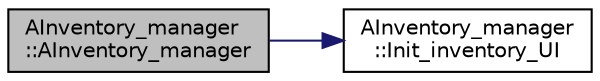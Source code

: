 digraph "AInventory_manager::AInventory_manager"
{
 // LATEX_PDF_SIZE
  edge [fontname="Helvetica",fontsize="10",labelfontname="Helvetica",labelfontsize="10"];
  node [fontname="Helvetica",fontsize="10",shape=record];
  rankdir="LR";
  Node1 [label="AInventory_manager\l::AInventory_manager",height=0.2,width=0.4,color="black", fillcolor="grey75", style="filled", fontcolor="black",tooltip=" "];
  Node1 -> Node2 [color="midnightblue",fontsize="10",style="solid",fontname="Helvetica"];
  Node2 [label="AInventory_manager\l::Init_inventory_UI",height=0.2,width=0.4,color="black", fillcolor="white", style="filled",URL="$class_a_inventory__manager.html#a5dea1444fbcebdb0c03ab3eca9ae80d2",tooltip="인벤토리 UI 초기화"];
}
